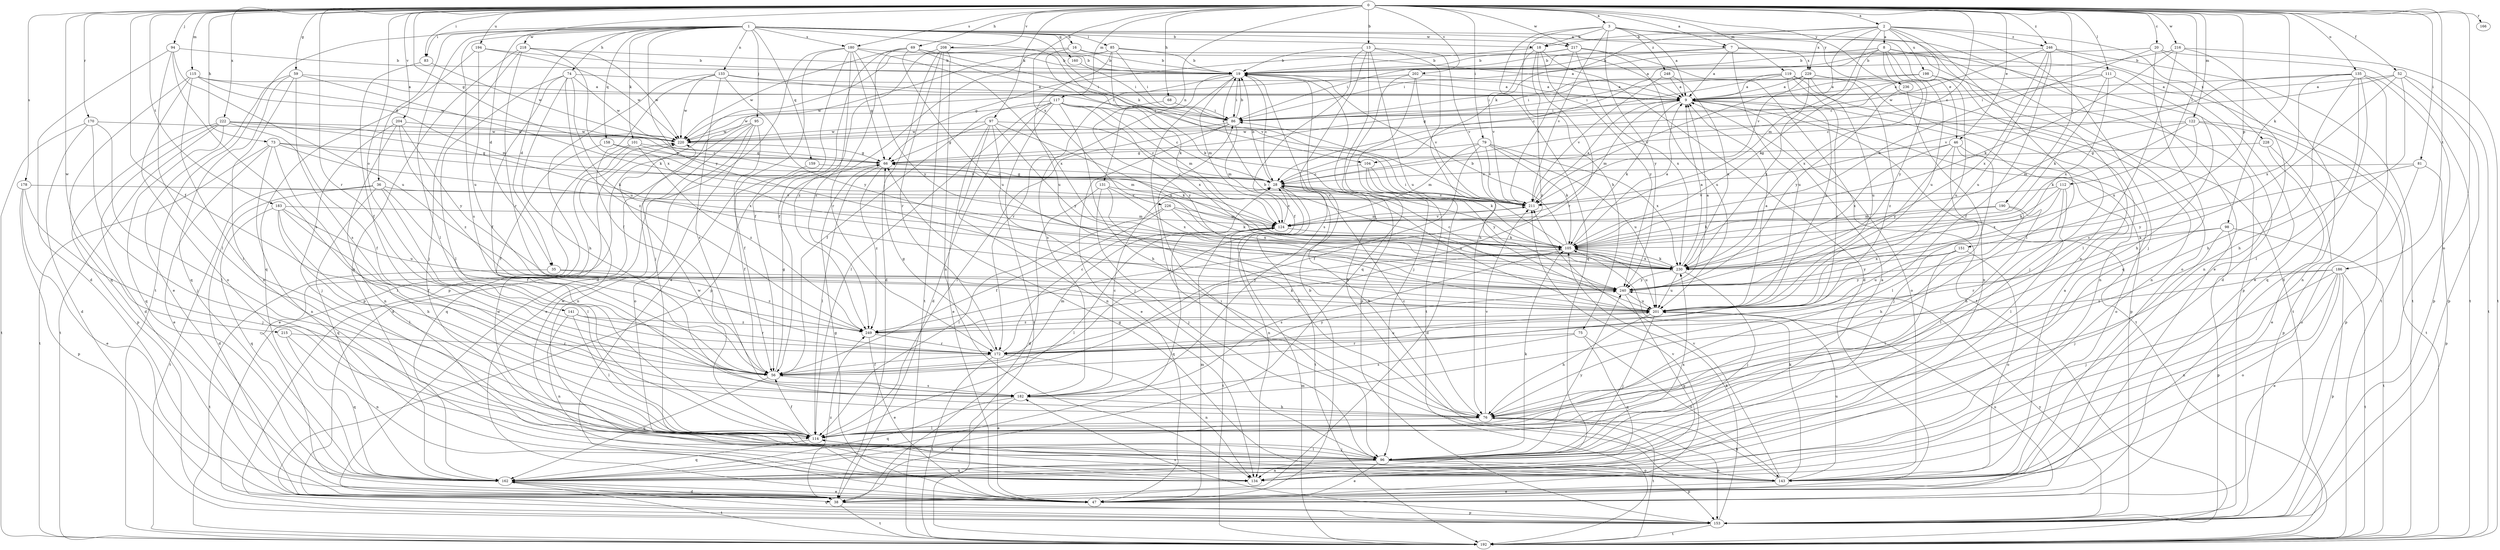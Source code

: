 strict digraph  {
0;
1;
2;
3;
7;
8;
9;
13;
16;
18;
19;
20;
28;
35;
36;
38;
46;
47;
52;
56;
59;
66;
68;
69;
73;
74;
75;
76;
79;
81;
83;
85;
86;
94;
95;
96;
97;
98;
101;
104;
105;
111;
112;
114;
115;
117;
119;
122;
124;
131;
133;
134;
135;
141;
143;
151;
153;
158;
159;
160;
162;
166;
170;
172;
178;
180;
182;
183;
186;
190;
192;
194;
198;
201;
202;
204;
208;
211;
215;
216;
217;
218;
220;
222;
226;
228;
229;
230;
236;
240;
246;
248;
249;
0 -> 2  [label=a];
0 -> 3  [label=a];
0 -> 7  [label=a];
0 -> 13  [label=b];
0 -> 20  [label=c];
0 -> 28  [label=c];
0 -> 35  [label=d];
0 -> 46  [label=e];
0 -> 52  [label=f];
0 -> 56  [label=f];
0 -> 59  [label=g];
0 -> 66  [label=g];
0 -> 68  [label=h];
0 -> 69  [label=h];
0 -> 73  [label=h];
0 -> 79  [label=i];
0 -> 81  [label=i];
0 -> 83  [label=i];
0 -> 94  [label=j];
0 -> 97  [label=k];
0 -> 98  [label=k];
0 -> 111  [label=l];
0 -> 112  [label=l];
0 -> 115  [label=m];
0 -> 117  [label=m];
0 -> 119  [label=m];
0 -> 122  [label=m];
0 -> 131  [label=n];
0 -> 135  [label=o];
0 -> 141  [label=o];
0 -> 143  [label=o];
0 -> 151  [label=p];
0 -> 166  [label=r];
0 -> 170  [label=r];
0 -> 172  [label=r];
0 -> 178  [label=s];
0 -> 180  [label=s];
0 -> 183  [label=t];
0 -> 186  [label=t];
0 -> 190  [label=t];
0 -> 194  [label=u];
0 -> 202  [label=v];
0 -> 204  [label=v];
0 -> 208  [label=v];
0 -> 215  [label=w];
0 -> 216  [label=w];
0 -> 217  [label=w];
0 -> 222  [label=x];
0 -> 226  [label=x];
0 -> 236  [label=y];
0 -> 246  [label=z];
1 -> 7  [label=a];
1 -> 16  [label=b];
1 -> 18  [label=b];
1 -> 35  [label=d];
1 -> 36  [label=d];
1 -> 74  [label=h];
1 -> 83  [label=i];
1 -> 85  [label=i];
1 -> 95  [label=j];
1 -> 101  [label=k];
1 -> 104  [label=k];
1 -> 114  [label=l];
1 -> 133  [label=n];
1 -> 158  [label=q];
1 -> 159  [label=q];
1 -> 160  [label=q];
1 -> 180  [label=s];
1 -> 182  [label=s];
1 -> 192  [label=t];
1 -> 211  [label=v];
1 -> 217  [label=w];
1 -> 218  [label=w];
1 -> 236  [label=y];
1 -> 240  [label=y];
2 -> 8  [label=a];
2 -> 18  [label=b];
2 -> 28  [label=c];
2 -> 96  [label=j];
2 -> 104  [label=k];
2 -> 114  [label=l];
2 -> 124  [label=m];
2 -> 198  [label=u];
2 -> 211  [label=v];
2 -> 228  [label=x];
2 -> 229  [label=x];
2 -> 246  [label=z];
3 -> 9  [label=a];
3 -> 18  [label=b];
3 -> 46  [label=e];
3 -> 47  [label=e];
3 -> 75  [label=h];
3 -> 134  [label=n];
3 -> 162  [label=q];
3 -> 211  [label=v];
3 -> 240  [label=y];
3 -> 248  [label=z];
7 -> 9  [label=a];
7 -> 19  [label=b];
7 -> 86  [label=i];
7 -> 153  [label=p];
7 -> 192  [label=t];
7 -> 201  [label=u];
7 -> 229  [label=x];
8 -> 19  [label=b];
8 -> 28  [label=c];
8 -> 38  [label=d];
8 -> 86  [label=i];
8 -> 105  [label=k];
8 -> 143  [label=o];
8 -> 201  [label=u];
8 -> 230  [label=x];
8 -> 240  [label=y];
9 -> 86  [label=i];
9 -> 105  [label=k];
9 -> 124  [label=m];
9 -> 143  [label=o];
9 -> 153  [label=p];
9 -> 192  [label=t];
13 -> 19  [label=b];
13 -> 56  [label=f];
13 -> 76  [label=h];
13 -> 162  [label=q];
13 -> 182  [label=s];
13 -> 201  [label=u];
13 -> 211  [label=v];
16 -> 9  [label=a];
16 -> 19  [label=b];
16 -> 105  [label=k];
16 -> 153  [label=p];
18 -> 19  [label=b];
18 -> 38  [label=d];
18 -> 172  [label=r];
18 -> 211  [label=v];
18 -> 240  [label=y];
18 -> 249  [label=z];
19 -> 9  [label=a];
19 -> 28  [label=c];
19 -> 86  [label=i];
19 -> 96  [label=j];
19 -> 124  [label=m];
19 -> 153  [label=p];
19 -> 172  [label=r];
19 -> 182  [label=s];
20 -> 19  [label=b];
20 -> 105  [label=k];
20 -> 134  [label=n];
20 -> 162  [label=q];
20 -> 192  [label=t];
28 -> 19  [label=b];
28 -> 66  [label=g];
28 -> 76  [label=h];
28 -> 134  [label=n];
28 -> 192  [label=t];
28 -> 201  [label=u];
28 -> 211  [label=v];
35 -> 192  [label=t];
35 -> 240  [label=y];
35 -> 249  [label=z];
36 -> 38  [label=d];
36 -> 56  [label=f];
36 -> 114  [label=l];
36 -> 162  [label=q];
36 -> 192  [label=t];
36 -> 211  [label=v];
38 -> 153  [label=p];
38 -> 192  [label=t];
38 -> 249  [label=z];
46 -> 66  [label=g];
46 -> 96  [label=j];
46 -> 114  [label=l];
46 -> 143  [label=o];
46 -> 230  [label=x];
46 -> 240  [label=y];
47 -> 19  [label=b];
47 -> 66  [label=g];
47 -> 124  [label=m];
47 -> 201  [label=u];
47 -> 211  [label=v];
52 -> 9  [label=a];
52 -> 28  [label=c];
52 -> 76  [label=h];
52 -> 153  [label=p];
52 -> 182  [label=s];
52 -> 192  [label=t];
56 -> 66  [label=g];
56 -> 124  [label=m];
56 -> 162  [label=q];
56 -> 182  [label=s];
59 -> 9  [label=a];
59 -> 47  [label=e];
59 -> 105  [label=k];
59 -> 134  [label=n];
59 -> 162  [label=q];
59 -> 182  [label=s];
66 -> 28  [label=c];
66 -> 114  [label=l];
66 -> 249  [label=z];
68 -> 86  [label=i];
68 -> 240  [label=y];
69 -> 19  [label=b];
69 -> 56  [label=f];
69 -> 86  [label=i];
69 -> 201  [label=u];
69 -> 211  [label=v];
69 -> 220  [label=w];
69 -> 249  [label=z];
73 -> 47  [label=e];
73 -> 66  [label=g];
73 -> 114  [label=l];
73 -> 124  [label=m];
73 -> 134  [label=n];
73 -> 192  [label=t];
73 -> 230  [label=x];
74 -> 9  [label=a];
74 -> 56  [label=f];
74 -> 76  [label=h];
74 -> 114  [label=l];
74 -> 201  [label=u];
74 -> 220  [label=w];
74 -> 249  [label=z];
75 -> 143  [label=o];
75 -> 162  [label=q];
75 -> 172  [label=r];
75 -> 182  [label=s];
76 -> 28  [label=c];
76 -> 114  [label=l];
76 -> 153  [label=p];
76 -> 192  [label=t];
76 -> 211  [label=v];
79 -> 56  [label=f];
79 -> 66  [label=g];
79 -> 105  [label=k];
79 -> 124  [label=m];
79 -> 201  [label=u];
79 -> 211  [label=v];
79 -> 230  [label=x];
81 -> 28  [label=c];
81 -> 143  [label=o];
81 -> 153  [label=p];
81 -> 240  [label=y];
83 -> 56  [label=f];
83 -> 220  [label=w];
85 -> 9  [label=a];
85 -> 19  [label=b];
85 -> 86  [label=i];
85 -> 96  [label=j];
85 -> 105  [label=k];
85 -> 172  [label=r];
85 -> 201  [label=u];
86 -> 19  [label=b];
86 -> 47  [label=e];
86 -> 114  [label=l];
86 -> 124  [label=m];
86 -> 220  [label=w];
94 -> 19  [label=b];
94 -> 38  [label=d];
94 -> 114  [label=l];
94 -> 182  [label=s];
94 -> 201  [label=u];
95 -> 38  [label=d];
95 -> 47  [label=e];
95 -> 56  [label=f];
95 -> 134  [label=n];
95 -> 143  [label=o];
95 -> 220  [label=w];
96 -> 9  [label=a];
96 -> 47  [label=e];
96 -> 105  [label=k];
96 -> 114  [label=l];
96 -> 134  [label=n];
96 -> 143  [label=o];
96 -> 153  [label=p];
96 -> 162  [label=q];
96 -> 220  [label=w];
96 -> 230  [label=x];
96 -> 240  [label=y];
97 -> 28  [label=c];
97 -> 47  [label=e];
97 -> 66  [label=g];
97 -> 96  [label=j];
97 -> 134  [label=n];
97 -> 220  [label=w];
97 -> 230  [label=x];
97 -> 240  [label=y];
98 -> 96  [label=j];
98 -> 105  [label=k];
98 -> 153  [label=p];
98 -> 172  [label=r];
98 -> 192  [label=t];
101 -> 47  [label=e];
101 -> 66  [label=g];
101 -> 162  [label=q];
101 -> 211  [label=v];
101 -> 249  [label=z];
104 -> 28  [label=c];
104 -> 38  [label=d];
104 -> 105  [label=k];
104 -> 240  [label=y];
105 -> 9  [label=a];
105 -> 19  [label=b];
105 -> 86  [label=i];
105 -> 182  [label=s];
105 -> 201  [label=u];
105 -> 230  [label=x];
111 -> 9  [label=a];
111 -> 76  [label=h];
111 -> 86  [label=i];
111 -> 105  [label=k];
111 -> 230  [label=x];
112 -> 76  [label=h];
112 -> 105  [label=k];
112 -> 114  [label=l];
112 -> 211  [label=v];
112 -> 230  [label=x];
114 -> 56  [label=f];
114 -> 96  [label=j];
114 -> 162  [label=q];
114 -> 220  [label=w];
115 -> 9  [label=a];
115 -> 114  [label=l];
115 -> 124  [label=m];
115 -> 143  [label=o];
115 -> 162  [label=q];
115 -> 220  [label=w];
117 -> 28  [label=c];
117 -> 38  [label=d];
117 -> 56  [label=f];
117 -> 76  [label=h];
117 -> 86  [label=i];
117 -> 114  [label=l];
117 -> 124  [label=m];
117 -> 192  [label=t];
117 -> 220  [label=w];
117 -> 230  [label=x];
119 -> 9  [label=a];
119 -> 66  [label=g];
119 -> 86  [label=i];
119 -> 134  [label=n];
119 -> 172  [label=r];
119 -> 192  [label=t];
119 -> 201  [label=u];
122 -> 105  [label=k];
122 -> 124  [label=m];
122 -> 153  [label=p];
122 -> 192  [label=t];
122 -> 220  [label=w];
122 -> 230  [label=x];
124 -> 28  [label=c];
124 -> 105  [label=k];
124 -> 114  [label=l];
124 -> 162  [label=q];
124 -> 192  [label=t];
124 -> 211  [label=v];
131 -> 38  [label=d];
131 -> 76  [label=h];
131 -> 96  [label=j];
131 -> 211  [label=v];
131 -> 230  [label=x];
133 -> 9  [label=a];
133 -> 56  [label=f];
133 -> 86  [label=i];
133 -> 153  [label=p];
133 -> 182  [label=s];
133 -> 220  [label=w];
133 -> 240  [label=y];
135 -> 9  [label=a];
135 -> 76  [label=h];
135 -> 114  [label=l];
135 -> 134  [label=n];
135 -> 153  [label=p];
135 -> 162  [label=q];
135 -> 211  [label=v];
135 -> 230  [label=x];
141 -> 114  [label=l];
141 -> 134  [label=n];
141 -> 172  [label=r];
141 -> 249  [label=z];
143 -> 9  [label=a];
143 -> 19  [label=b];
143 -> 47  [label=e];
143 -> 66  [label=g];
143 -> 76  [label=h];
143 -> 86  [label=i];
143 -> 105  [label=k];
143 -> 201  [label=u];
143 -> 211  [label=v];
143 -> 220  [label=w];
151 -> 114  [label=l];
151 -> 143  [label=o];
151 -> 201  [label=u];
151 -> 230  [label=x];
151 -> 240  [label=y];
153 -> 105  [label=k];
153 -> 162  [label=q];
153 -> 182  [label=s];
153 -> 192  [label=t];
153 -> 240  [label=y];
158 -> 56  [label=f];
158 -> 66  [label=g];
158 -> 105  [label=k];
159 -> 28  [label=c];
159 -> 56  [label=f];
160 -> 86  [label=i];
162 -> 38  [label=d];
162 -> 47  [label=e];
162 -> 192  [label=t];
170 -> 38  [label=d];
170 -> 96  [label=j];
170 -> 114  [label=l];
170 -> 192  [label=t];
170 -> 220  [label=w];
172 -> 28  [label=c];
172 -> 47  [label=e];
172 -> 56  [label=f];
172 -> 66  [label=g];
172 -> 134  [label=n];
172 -> 192  [label=t];
172 -> 201  [label=u];
172 -> 240  [label=y];
178 -> 47  [label=e];
178 -> 96  [label=j];
178 -> 153  [label=p];
178 -> 211  [label=v];
180 -> 19  [label=b];
180 -> 38  [label=d];
180 -> 47  [label=e];
180 -> 66  [label=g];
180 -> 153  [label=p];
180 -> 230  [label=x];
180 -> 240  [label=y];
180 -> 249  [label=z];
182 -> 28  [label=c];
182 -> 38  [label=d];
182 -> 76  [label=h];
182 -> 162  [label=q];
183 -> 56  [label=f];
183 -> 76  [label=h];
183 -> 114  [label=l];
183 -> 124  [label=m];
183 -> 162  [label=q];
183 -> 201  [label=u];
186 -> 47  [label=e];
186 -> 96  [label=j];
186 -> 134  [label=n];
186 -> 143  [label=o];
186 -> 153  [label=p];
186 -> 192  [label=t];
186 -> 240  [label=y];
186 -> 249  [label=z];
190 -> 76  [label=h];
190 -> 105  [label=k];
190 -> 114  [label=l];
190 -> 124  [label=m];
192 -> 124  [label=m];
194 -> 19  [label=b];
194 -> 162  [label=q];
194 -> 201  [label=u];
194 -> 220  [label=w];
198 -> 9  [label=a];
198 -> 86  [label=i];
198 -> 134  [label=n];
198 -> 201  [label=u];
201 -> 9  [label=a];
201 -> 76  [label=h];
201 -> 96  [label=j];
201 -> 249  [label=z];
202 -> 9  [label=a];
202 -> 96  [label=j];
202 -> 192  [label=t];
202 -> 211  [label=v];
202 -> 220  [label=w];
204 -> 96  [label=j];
204 -> 134  [label=n];
204 -> 220  [label=w];
204 -> 240  [label=y];
204 -> 249  [label=z];
208 -> 19  [label=b];
208 -> 38  [label=d];
208 -> 56  [label=f];
208 -> 134  [label=n];
208 -> 172  [label=r];
208 -> 192  [label=t];
211 -> 9  [label=a];
211 -> 124  [label=m];
215 -> 134  [label=n];
215 -> 162  [label=q];
215 -> 172  [label=r];
216 -> 19  [label=b];
216 -> 38  [label=d];
216 -> 105  [label=k];
216 -> 114  [label=l];
216 -> 192  [label=t];
217 -> 19  [label=b];
217 -> 66  [label=g];
217 -> 192  [label=t];
217 -> 201  [label=u];
217 -> 211  [label=v];
217 -> 230  [label=x];
218 -> 19  [label=b];
218 -> 96  [label=j];
218 -> 162  [label=q];
218 -> 172  [label=r];
218 -> 220  [label=w];
218 -> 230  [label=x];
220 -> 66  [label=g];
222 -> 28  [label=c];
222 -> 38  [label=d];
222 -> 56  [label=f];
222 -> 105  [label=k];
222 -> 153  [label=p];
222 -> 162  [label=q];
222 -> 192  [label=t];
222 -> 220  [label=w];
226 -> 56  [label=f];
226 -> 105  [label=k];
226 -> 114  [label=l];
226 -> 124  [label=m];
226 -> 230  [label=x];
228 -> 47  [label=e];
228 -> 66  [label=g];
228 -> 153  [label=p];
229 -> 9  [label=a];
229 -> 86  [label=i];
229 -> 96  [label=j];
229 -> 201  [label=u];
229 -> 211  [label=v];
229 -> 230  [label=x];
229 -> 249  [label=z];
230 -> 9  [label=a];
230 -> 28  [label=c];
230 -> 96  [label=j];
230 -> 105  [label=k];
230 -> 201  [label=u];
230 -> 240  [label=y];
236 -> 134  [label=n];
236 -> 240  [label=y];
240 -> 9  [label=a];
240 -> 19  [label=b];
240 -> 162  [label=q];
240 -> 201  [label=u];
246 -> 19  [label=b];
246 -> 47  [label=e];
246 -> 56  [label=f];
246 -> 192  [label=t];
246 -> 201  [label=u];
246 -> 220  [label=w];
246 -> 230  [label=x];
248 -> 9  [label=a];
248 -> 211  [label=v];
248 -> 230  [label=x];
249 -> 47  [label=e];
249 -> 105  [label=k];
249 -> 172  [label=r];
}
